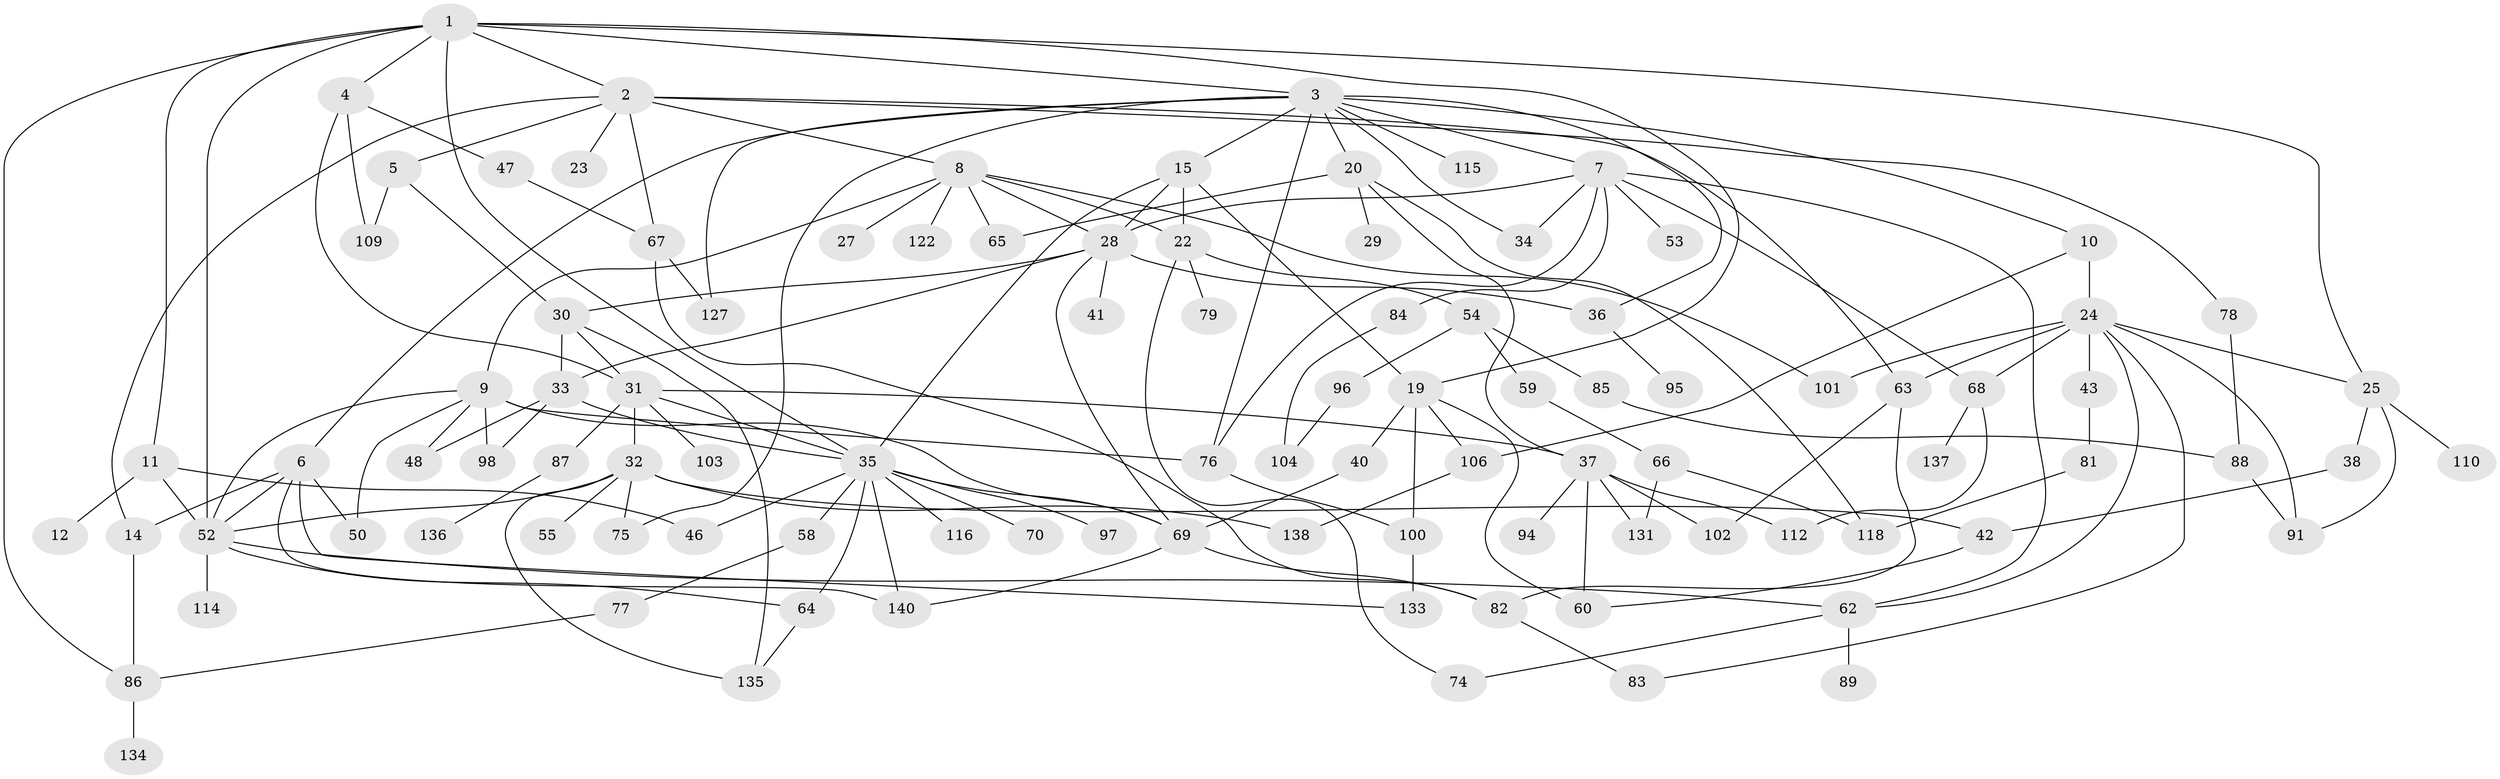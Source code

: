 // original degree distribution, {8: 0.028368794326241134, 7: 0.02127659574468085, 10: 0.0070921985815602835, 3: 0.2553191489361702, 6: 0.0425531914893617, 4: 0.09219858156028368, 1: 0.19148936170212766, 2: 0.3049645390070922, 5: 0.05673758865248227}
// Generated by graph-tools (version 1.1) at 2025/10/02/27/25 16:10:52]
// undirected, 100 vertices, 164 edges
graph export_dot {
graph [start="1"]
  node [color=gray90,style=filled];
  1 [super="+132"];
  2 [super="+73"];
  3 [super="+44"];
  4 [super="+49"];
  5 [super="+17"];
  6 [super="+124"];
  7 [super="+45"];
  8 [super="+18"];
  9 [super="+113"];
  10;
  11 [super="+13"];
  12;
  14 [super="+51"];
  15 [super="+16"];
  19 [super="+99"];
  20 [super="+21"];
  22 [super="+26"];
  23;
  24 [super="+139"];
  25 [super="+80"];
  27;
  28 [super="+57"];
  29;
  30 [super="+61"];
  31;
  32 [super="+39"];
  33 [super="+129"];
  34;
  35 [super="+108"];
  36;
  37 [super="+92"];
  38;
  40;
  41;
  42;
  43 [super="+56"];
  46;
  47;
  48;
  50;
  52 [super="+90"];
  53;
  54 [super="+123"];
  55;
  58;
  59 [super="+126"];
  60 [super="+128"];
  62 [super="+111"];
  63 [super="+105"];
  64 [super="+119"];
  65;
  66 [super="+72"];
  67 [super="+93"];
  68 [super="+130"];
  69 [super="+71"];
  70;
  74;
  75;
  76 [super="+125"];
  77;
  78;
  79;
  81;
  82;
  83;
  84;
  85;
  86 [super="+117"];
  87;
  88 [super="+120"];
  89;
  91;
  94;
  95 [super="+107"];
  96;
  97;
  98;
  100 [super="+121"];
  101;
  102;
  103;
  104;
  106;
  109;
  110;
  112;
  114;
  115;
  116;
  118;
  122;
  127 [super="+141"];
  131;
  133;
  134;
  135;
  136;
  137;
  138;
  140;
  1 -- 2;
  1 -- 3;
  1 -- 4;
  1 -- 11;
  1 -- 35;
  1 -- 86;
  1 -- 52;
  1 -- 19;
  1 -- 25;
  2 -- 5;
  2 -- 8;
  2 -- 23;
  2 -- 63;
  2 -- 14;
  2 -- 67;
  2 -- 78;
  3 -- 6;
  3 -- 7;
  3 -- 10;
  3 -- 15;
  3 -- 20;
  3 -- 75;
  3 -- 115;
  3 -- 34;
  3 -- 36;
  3 -- 127;
  3 -- 76;
  4 -- 47;
  4 -- 109;
  4 -- 31;
  5 -- 109;
  5 -- 30;
  6 -- 14;
  6 -- 52;
  6 -- 140;
  6 -- 133;
  6 -- 50;
  7 -- 34;
  7 -- 53;
  7 -- 62;
  7 -- 68;
  7 -- 28;
  7 -- 84;
  7 -- 76;
  8 -- 9;
  8 -- 27;
  8 -- 28;
  8 -- 65;
  8 -- 122;
  8 -- 22;
  8 -- 101;
  9 -- 48;
  9 -- 50;
  9 -- 76;
  9 -- 98;
  9 -- 52;
  9 -- 69;
  10 -- 24;
  10 -- 106;
  11 -- 12;
  11 -- 46;
  11 -- 52;
  14 -- 86;
  15 -- 22;
  15 -- 28;
  15 -- 35;
  15 -- 19;
  19 -- 40;
  19 -- 60;
  19 -- 106;
  19 -- 100;
  20 -- 65;
  20 -- 37;
  20 -- 118;
  20 -- 29;
  22 -- 54;
  22 -- 74;
  22 -- 79;
  24 -- 25;
  24 -- 43;
  24 -- 91;
  24 -- 101;
  24 -- 83;
  24 -- 63;
  24 -- 62;
  24 -- 68;
  25 -- 38;
  25 -- 91;
  25 -- 110;
  28 -- 33;
  28 -- 36;
  28 -- 41;
  28 -- 69;
  28 -- 30;
  30 -- 31 [weight=2];
  30 -- 135;
  30 -- 33;
  31 -- 32;
  31 -- 37;
  31 -- 87;
  31 -- 103;
  31 -- 35;
  32 -- 42;
  32 -- 55;
  32 -- 75;
  32 -- 135;
  32 -- 138;
  32 -- 52;
  33 -- 35;
  33 -- 48;
  33 -- 98;
  35 -- 46;
  35 -- 58;
  35 -- 70;
  35 -- 97;
  35 -- 69;
  35 -- 64;
  35 -- 116;
  35 -- 140;
  36 -- 95;
  37 -- 94;
  37 -- 102;
  37 -- 112;
  37 -- 131;
  37 -- 60;
  38 -- 42;
  40 -- 69;
  42 -- 60;
  43 -- 81;
  47 -- 67;
  52 -- 64;
  52 -- 114;
  52 -- 62;
  54 -- 59;
  54 -- 85;
  54 -- 96;
  58 -- 77;
  59 -- 66;
  62 -- 89;
  62 -- 74;
  63 -- 82;
  63 -- 102;
  64 -- 135;
  66 -- 131;
  66 -- 118;
  67 -- 82;
  67 -- 127;
  68 -- 112;
  68 -- 137;
  69 -- 140;
  69 -- 82;
  76 -- 100;
  77 -- 86;
  78 -- 88;
  81 -- 118;
  82 -- 83;
  84 -- 104;
  85 -- 88;
  86 -- 134;
  87 -- 136;
  88 -- 91;
  96 -- 104;
  100 -- 133;
  106 -- 138;
}
